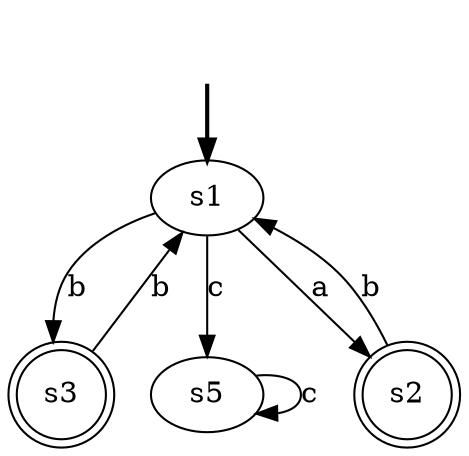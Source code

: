 digraph {
	fake [style=invisible]
	s3 [shape=doublecircle]
	s5
	s1 [root=true]
	s2 [shape=doublecircle]
	fake -> s1 [style=bold]
	s5 -> s5 [label=c]
	s1 -> s2 [label=a]
	s1 -> s5 [label=c]
	s1 -> s3 [label=b]
	s2 -> s1 [label=b]
	s3 -> s1 [label=b]
}
